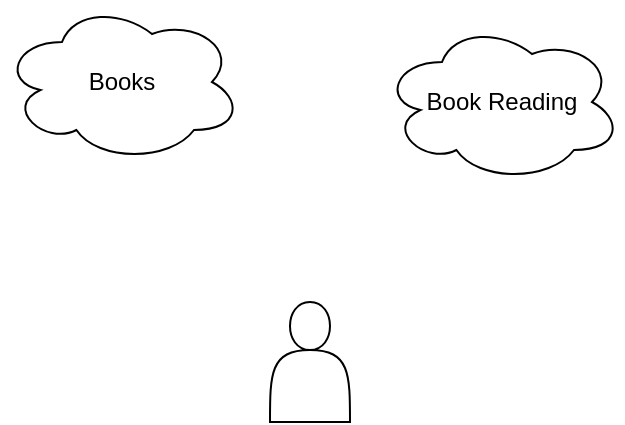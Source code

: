 <mxfile>
    <diagram id="vRvgWaPE9UPtqLKHQ1XY" name="Purpose">
        <mxGraphModel dx="1803" dy="964" grid="1" gridSize="10" guides="1" tooltips="1" connect="1" arrows="1" fold="1" page="1" pageScale="1" pageWidth="827" pageHeight="1169" math="0" shadow="0">
            <root>
                <mxCell id="0"/>
                <mxCell id="1" parent="0"/>
                <mxCell id="17" value="" style="shape=actor;whiteSpace=wrap;html=1;" vertex="1" parent="1">
                    <mxGeometry x="334" y="370" width="40" height="60" as="geometry"/>
                </mxCell>
                <mxCell id="18" value="Books" style="ellipse;shape=cloud;whiteSpace=wrap;html=1;" vertex="1" parent="1">
                    <mxGeometry x="200" y="220" width="120" height="80" as="geometry"/>
                </mxCell>
                <mxCell id="20" value="Book Reading" style="ellipse;shape=cloud;whiteSpace=wrap;html=1;" vertex="1" parent="1">
                    <mxGeometry x="390" y="230" width="120" height="80" as="geometry"/>
                </mxCell>
            </root>
        </mxGraphModel>
    </diagram>
    <diagram id="HJBrMixForOItj5XgMJZ" name="ER">
        <mxGraphModel dx="1803" dy="964" grid="1" gridSize="10" guides="1" tooltips="1" connect="1" arrows="1" fold="1" page="1" pageScale="1" pageWidth="827" pageHeight="1169" math="0" shadow="0">
            <root>
                <mxCell id="9a9eVUuywGns-ULkhb9i-0"/>
                <mxCell id="9a9eVUuywGns-ULkhb9i-1" parent="9a9eVUuywGns-ULkhb9i-0"/>
                <mxCell id="9a9eVUuywGns-ULkhb9i-16" style="edgeStyle=none;html=1;exitX=1;exitY=1;exitDx=0;exitDy=0;entryX=0;entryY=0.5;entryDx=0;entryDy=0;startArrow=ERmany;startFill=0;endArrow=none;endFill=0;" edge="1" parent="9a9eVUuywGns-ULkhb9i-1" source="9a9eVUuywGns-ULkhb9i-3" target="9a9eVUuywGns-ULkhb9i-10">
                    <mxGeometry relative="1" as="geometry"/>
                </mxCell>
                <mxCell id="9a9eVUuywGns-ULkhb9i-3" value="Book" style="whiteSpace=wrap;html=1;" vertex="1" parent="9a9eVUuywGns-ULkhb9i-1">
                    <mxGeometry x="70" y="780" width="145" height="170" as="geometry"/>
                </mxCell>
                <mxCell id="9a9eVUuywGns-ULkhb9i-6" value="Book Reading" style="whiteSpace=wrap;html=1;" vertex="1" parent="9a9eVUuywGns-ULkhb9i-1">
                    <mxGeometry x="340" y="1020" width="120" height="60" as="geometry"/>
                </mxCell>
                <mxCell id="9a9eVUuywGns-ULkhb9i-17" style="edgeStyle=none;html=1;exitX=1;exitY=0.5;exitDx=0;exitDy=0;entryX=0;entryY=1;entryDx=0;entryDy=0;startArrow=none;startFill=0;endArrow=ERmany;endFill=0;" edge="1" parent="9a9eVUuywGns-ULkhb9i-1" source="9a9eVUuywGns-ULkhb9i-10" target="9a9eVUuywGns-ULkhb9i-11">
                    <mxGeometry relative="1" as="geometry"/>
                </mxCell>
                <mxCell id="9a9eVUuywGns-ULkhb9i-10" value="read book" style="rhombus;whiteSpace=wrap;html=1;" vertex="1" parent="9a9eVUuywGns-ULkhb9i-1">
                    <mxGeometry x="360" y="910" width="80" height="80" as="geometry"/>
                </mxCell>
                <mxCell id="9a9eVUuywGns-ULkhb9i-11" value="User" style="rounded=0;whiteSpace=wrap;html=1;" vertex="1" parent="9a9eVUuywGns-ULkhb9i-1">
                    <mxGeometry x="650" y="770" width="170" height="180" as="geometry"/>
                </mxCell>
                <mxCell id="9a9eVUuywGns-ULkhb9i-20" style="edgeStyle=none;html=1;startArrow=none;startFill=0;endArrow=none;endFill=0;" edge="1" parent="9a9eVUuywGns-ULkhb9i-1" source="9a9eVUuywGns-ULkhb9i-18" target="9a9eVUuywGns-ULkhb9i-3">
                    <mxGeometry relative="1" as="geometry"/>
                </mxCell>
                <mxCell id="9a9eVUuywGns-ULkhb9i-18" value="&lt;u&gt;book_id&lt;/u&gt;" style="ellipse;whiteSpace=wrap;html=1;" vertex="1" parent="9a9eVUuywGns-ULkhb9i-1">
                    <mxGeometry x="30" y="570" width="120" height="90" as="geometry"/>
                </mxCell>
                <mxCell id="9a9eVUuywGns-ULkhb9i-23" style="edgeStyle=none;html=1;entryX=0.4;entryY=0;entryDx=0;entryDy=0;entryPerimeter=0;startArrow=none;startFill=0;endArrow=none;endFill=0;" edge="1" parent="9a9eVUuywGns-ULkhb9i-1" source="9a9eVUuywGns-ULkhb9i-21" target="9a9eVUuywGns-ULkhb9i-3">
                    <mxGeometry relative="1" as="geometry"/>
                </mxCell>
                <mxCell id="9a9eVUuywGns-ULkhb9i-21" value="author" style="ellipse;whiteSpace=wrap;html=1;" vertex="1" parent="9a9eVUuywGns-ULkhb9i-1">
                    <mxGeometry x="80" y="460" width="120" height="80" as="geometry"/>
                </mxCell>
                <mxCell id="9a9eVUuywGns-ULkhb9i-24" style="edgeStyle=none;html=1;entryX=0.413;entryY=-0.005;entryDx=0;entryDy=0;entryPerimeter=0;startArrow=none;startFill=0;endArrow=none;endFill=0;" edge="1" parent="9a9eVUuywGns-ULkhb9i-1" source="9a9eVUuywGns-ULkhb9i-22" target="9a9eVUuywGns-ULkhb9i-3">
                    <mxGeometry relative="1" as="geometry"/>
                </mxCell>
                <mxCell id="9a9eVUuywGns-ULkhb9i-22" value="title" style="ellipse;whiteSpace=wrap;html=1;" vertex="1" parent="9a9eVUuywGns-ULkhb9i-1">
                    <mxGeometry x="180" y="410" width="120" height="80" as="geometry"/>
                </mxCell>
                <mxCell id="9a9eVUuywGns-ULkhb9i-26" style="edgeStyle=none;html=1;startArrow=none;startFill=0;endArrow=none;endFill=0;" edge="1" parent="9a9eVUuywGns-ULkhb9i-1" source="9a9eVUuywGns-ULkhb9i-25" target="9a9eVUuywGns-ULkhb9i-3">
                    <mxGeometry relative="1" as="geometry"/>
                </mxCell>
                <mxCell id="9a9eVUuywGns-ULkhb9i-25" value="description" style="ellipse;whiteSpace=wrap;html=1;" vertex="1" parent="9a9eVUuywGns-ULkhb9i-1">
                    <mxGeometry x="280" y="420" width="120" height="80" as="geometry"/>
                </mxCell>
                <mxCell id="9a9eVUuywGns-ULkhb9i-28" style="edgeStyle=none;html=1;startArrow=none;startFill=0;endArrow=none;endFill=0;" edge="1" parent="9a9eVUuywGns-ULkhb9i-1" source="9a9eVUuywGns-ULkhb9i-27" target="9a9eVUuywGns-ULkhb9i-3">
                    <mxGeometry relative="1" as="geometry"/>
                </mxCell>
                <mxCell id="9a9eVUuywGns-ULkhb9i-27" value="chapters" style="ellipse;whiteSpace=wrap;html=1;" vertex="1" parent="9a9eVUuywGns-ULkhb9i-1">
                    <mxGeometry x="370" y="350" width="120" height="80" as="geometry"/>
                </mxCell>
                <mxCell id="9a9eVUuywGns-ULkhb9i-32" style="edgeStyle=none;html=1;entryX=1.013;entryY=0.084;entryDx=0;entryDy=0;entryPerimeter=0;startArrow=none;startFill=0;endArrow=none;endFill=0;" edge="1" parent="9a9eVUuywGns-ULkhb9i-1" source="9a9eVUuywGns-ULkhb9i-31" target="9a9eVUuywGns-ULkhb9i-3">
                    <mxGeometry relative="1" as="geometry"/>
                </mxCell>
                <mxCell id="9a9eVUuywGns-ULkhb9i-31" value="purchase date" style="ellipse;whiteSpace=wrap;html=1;" vertex="1" parent="9a9eVUuywGns-ULkhb9i-1">
                    <mxGeometry x="450" y="420" width="120" height="80" as="geometry"/>
                </mxCell>
                <mxCell id="9a9eVUuywGns-ULkhb9i-34" style="edgeStyle=none;html=1;startArrow=none;startFill=0;endArrow=none;endFill=0;" edge="1" parent="9a9eVUuywGns-ULkhb9i-1" source="9a9eVUuywGns-ULkhb9i-33" target="9a9eVUuywGns-ULkhb9i-3">
                    <mxGeometry relative="1" as="geometry"/>
                </mxCell>
                <mxCell id="9a9eVUuywGns-ULkhb9i-33" value="Start reading date" style="ellipse;whiteSpace=wrap;html=1;" vertex="1" parent="9a9eVUuywGns-ULkhb9i-1">
                    <mxGeometry x="485" y="500" width="120" height="80" as="geometry"/>
                </mxCell>
                <mxCell id="9a9eVUuywGns-ULkhb9i-36" style="edgeStyle=none;html=1;startArrow=none;startFill=0;endArrow=none;endFill=0;" edge="1" parent="9a9eVUuywGns-ULkhb9i-1" source="9a9eVUuywGns-ULkhb9i-35" target="9a9eVUuywGns-ULkhb9i-3">
                    <mxGeometry relative="1" as="geometry"/>
                </mxCell>
                <mxCell id="9a9eVUuywGns-ULkhb9i-35" value="End Reading Date" style="ellipse;whiteSpace=wrap;html=1;" vertex="1" parent="9a9eVUuywGns-ULkhb9i-1">
                    <mxGeometry x="650" y="505" width="120" height="80" as="geometry"/>
                </mxCell>
                <mxCell id="9a9eVUuywGns-ULkhb9i-39" style="edgeStyle=none;html=1;startArrow=none;startFill=0;endArrow=none;endFill=0;" edge="1" parent="9a9eVUuywGns-ULkhb9i-1" source="9a9eVUuywGns-ULkhb9i-38" target="9a9eVUuywGns-ULkhb9i-11">
                    <mxGeometry relative="1" as="geometry"/>
                </mxCell>
                <mxCell id="9a9eVUuywGns-ULkhb9i-38" value="&lt;u&gt;User_id&lt;/u&gt;" style="ellipse;whiteSpace=wrap;html=1;" vertex="1" parent="9a9eVUuywGns-ULkhb9i-1">
                    <mxGeometry x="600" y="1080" width="120" height="80" as="geometry"/>
                </mxCell>
                <mxCell id="9a9eVUuywGns-ULkhb9i-41" style="edgeStyle=none;html=1;startArrow=none;startFill=0;endArrow=none;endFill=0;" edge="1" parent="9a9eVUuywGns-ULkhb9i-1" source="9a9eVUuywGns-ULkhb9i-40" target="9a9eVUuywGns-ULkhb9i-11">
                    <mxGeometry relative="1" as="geometry"/>
                </mxCell>
                <mxCell id="9a9eVUuywGns-ULkhb9i-40" value="fname" style="ellipse;whiteSpace=wrap;html=1;" vertex="1" parent="9a9eVUuywGns-ULkhb9i-1">
                    <mxGeometry x="730" y="1080" width="120" height="80" as="geometry"/>
                </mxCell>
            </root>
        </mxGraphModel>
    </diagram>
    <diagram id="0tC9OgoEnZTCzRFQ1ddk" name="UML">
        <mxGraphModel dx="1803" dy="964" grid="1" gridSize="10" guides="1" tooltips="1" connect="1" arrows="1" fold="1" page="1" pageScale="1" pageWidth="827" pageHeight="1169" math="0" shadow="0">
            <root>
                <mxCell id="kQJUu6kbzdy4Di7H2-Dp-0"/>
                <mxCell id="kQJUu6kbzdy4Di7H2-Dp-1" parent="kQJUu6kbzdy4Di7H2-Dp-0"/>
                <mxCell id="5MqtRTVZ1gk25oPRBVyO-0" value="Book" style="swimlane;fontStyle=0;childLayout=stackLayout;horizontal=1;startSize=26;fillColor=none;horizontalStack=0;resizeParent=1;resizeParentMax=0;resizeLast=0;collapsible=1;marginBottom=0;" vertex="1" parent="kQJUu6kbzdy4Di7H2-Dp-1">
                    <mxGeometry x="40" y="770" width="140" height="234" as="geometry"/>
                </mxCell>
                <mxCell id="5MqtRTVZ1gk25oPRBVyO-1" value="book_id: int" style="text;strokeColor=none;fillColor=none;align=left;verticalAlign=top;spacingLeft=4;spacingRight=4;overflow=hidden;rotatable=0;points=[[0,0.5],[1,0.5]];portConstraint=eastwest;fontStyle=4" vertex="1" parent="5MqtRTVZ1gk25oPRBVyO-0">
                    <mxGeometry y="26" width="140" height="26" as="geometry"/>
                </mxCell>
                <mxCell id="5MqtRTVZ1gk25oPRBVyO-2" value="author: string" style="text;strokeColor=none;fillColor=none;align=left;verticalAlign=top;spacingLeft=4;spacingRight=4;overflow=hidden;rotatable=0;points=[[0,0.5],[1,0.5]];portConstraint=eastwest;" vertex="1" parent="5MqtRTVZ1gk25oPRBVyO-0">
                    <mxGeometry y="52" width="140" height="26" as="geometry"/>
                </mxCell>
                <mxCell id="5MqtRTVZ1gk25oPRBVyO-3" value="title: string" style="text;strokeColor=none;fillColor=none;align=left;verticalAlign=top;spacingLeft=4;spacingRight=4;overflow=hidden;rotatable=0;points=[[0,0.5],[1,0.5]];portConstraint=eastwest;" vertex="1" parent="5MqtRTVZ1gk25oPRBVyO-0">
                    <mxGeometry y="78" width="140" height="26" as="geometry"/>
                </mxCell>
                <mxCell id="W0ZqCRtRcL5vGv-X6z9z-0" value="description: string" style="text;strokeColor=none;fillColor=none;align=left;verticalAlign=top;spacingLeft=4;spacingRight=4;overflow=hidden;rotatable=0;points=[[0,0.5],[1,0.5]];portConstraint=eastwest;" vertex="1" parent="5MqtRTVZ1gk25oPRBVyO-0">
                    <mxGeometry y="104" width="140" height="26" as="geometry"/>
                </mxCell>
                <mxCell id="W0ZqCRtRcL5vGv-X6z9z-1" value="chapters: string" style="text;strokeColor=none;fillColor=none;align=left;verticalAlign=top;spacingLeft=4;spacingRight=4;overflow=hidden;rotatable=0;points=[[0,0.5],[1,0.5]];portConstraint=eastwest;" vertex="1" parent="5MqtRTVZ1gk25oPRBVyO-0">
                    <mxGeometry y="130" width="140" height="26" as="geometry"/>
                </mxCell>
                <mxCell id="W0ZqCRtRcL5vGv-X6z9z-2" value="purchase date: date" style="text;strokeColor=none;fillColor=none;align=left;verticalAlign=top;spacingLeft=4;spacingRight=4;overflow=hidden;rotatable=0;points=[[0,0.5],[1,0.5]];portConstraint=eastwest;" vertex="1" parent="5MqtRTVZ1gk25oPRBVyO-0">
                    <mxGeometry y="156" width="140" height="26" as="geometry"/>
                </mxCell>
                <mxCell id="pWUG5TfrkwntrMKFMTuF-0" value="start reading date: date" style="text;strokeColor=none;fillColor=none;align=left;verticalAlign=top;spacingLeft=4;spacingRight=4;overflow=hidden;rotatable=0;points=[[0,0.5],[1,0.5]];portConstraint=eastwest;" vertex="1" parent="5MqtRTVZ1gk25oPRBVyO-0">
                    <mxGeometry y="182" width="140" height="26" as="geometry"/>
                </mxCell>
                <mxCell id="pWUG5TfrkwntrMKFMTuF-1" value="end reading date: date" style="text;strokeColor=none;fillColor=none;align=left;verticalAlign=top;spacingLeft=4;spacingRight=4;overflow=hidden;rotatable=0;points=[[0,0.5],[1,0.5]];portConstraint=eastwest;" vertex="1" parent="5MqtRTVZ1gk25oPRBVyO-0">
                    <mxGeometry y="208" width="140" height="26" as="geometry"/>
                </mxCell>
                <mxCell id="pWUG5TfrkwntrMKFMTuF-6" style="edgeStyle=none;html=1;entryX=1.014;entryY=0.077;entryDx=0;entryDy=0;entryPerimeter=0;startArrow=ERmany;startFill=0;endArrow=ERmany;endFill=0;" edge="1" parent="kQJUu6kbzdy4Di7H2-Dp-1" source="pWUG5TfrkwntrMKFMTuF-2" target="5MqtRTVZ1gk25oPRBVyO-2">
                    <mxGeometry relative="1" as="geometry"/>
                </mxCell>
                <mxCell id="pWUG5TfrkwntrMKFMTuF-2" value="User" style="swimlane;fontStyle=0;childLayout=stackLayout;horizontal=1;startSize=26;fillColor=none;horizontalStack=0;resizeParent=1;resizeParentMax=0;resizeLast=0;collapsible=1;marginBottom=0;" vertex="1" parent="kQJUu6kbzdy4Di7H2-Dp-1">
                    <mxGeometry x="300" y="770" width="140" height="104" as="geometry"/>
                </mxCell>
                <mxCell id="pWUG5TfrkwntrMKFMTuF-3" value="User_id: int" style="text;strokeColor=none;fillColor=none;align=left;verticalAlign=top;spacingLeft=4;spacingRight=4;overflow=hidden;rotatable=0;points=[[0,0.5],[1,0.5]];portConstraint=eastwest;fontStyle=4" vertex="1" parent="pWUG5TfrkwntrMKFMTuF-2">
                    <mxGeometry y="26" width="140" height="26" as="geometry"/>
                </mxCell>
                <mxCell id="pWUG5TfrkwntrMKFMTuF-4" value="fname: string" style="text;strokeColor=none;fillColor=none;align=left;verticalAlign=top;spacingLeft=4;spacingRight=4;overflow=hidden;rotatable=0;points=[[0,0.5],[1,0.5]];portConstraint=eastwest;" vertex="1" parent="pWUG5TfrkwntrMKFMTuF-2">
                    <mxGeometry y="52" width="140" height="26" as="geometry"/>
                </mxCell>
                <mxCell id="pWUG5TfrkwntrMKFMTuF-5" value="lname: string" style="text;strokeColor=none;fillColor=none;align=left;verticalAlign=top;spacingLeft=4;spacingRight=4;overflow=hidden;rotatable=0;points=[[0,0.5],[1,0.5]];portConstraint=eastwest;" vertex="1" parent="pWUG5TfrkwntrMKFMTuF-2">
                    <mxGeometry y="78" width="140" height="26" as="geometry"/>
                </mxCell>
            </root>
        </mxGraphModel>
    </diagram>
    <diagram id="70LqGBfa92MO9XEuDlDz" name="Wrong_Purchase">
        <mxGraphModel dx="629" dy="764" grid="1" gridSize="10" guides="1" tooltips="1" connect="1" arrows="1" fold="1" page="1" pageScale="1" pageWidth="827" pageHeight="1169" math="0" shadow="0">
            <root>
                <mxCell id="pHVbsBHsYZDTyIp_4_J7-0"/>
                <mxCell id="pHVbsBHsYZDTyIp_4_J7-1" parent="pHVbsBHsYZDTyIp_4_J7-0"/>
                <mxCell id="pHVbsBHsYZDTyIp_4_J7-2" value="Book" style="swimlane;fontStyle=0;childLayout=stackLayout;horizontal=1;startSize=26;fillColor=none;horizontalStack=0;resizeParent=1;resizeParentMax=0;resizeLast=0;collapsible=1;marginBottom=0;" vertex="1" parent="pHVbsBHsYZDTyIp_4_J7-1">
                    <mxGeometry x="40" y="770" width="140" height="260" as="geometry"/>
                </mxCell>
                <mxCell id="pHVbsBHsYZDTyIp_4_J7-3" value="book_id: int" style="text;strokeColor=none;fillColor=none;align=left;verticalAlign=top;spacingLeft=4;spacingRight=4;overflow=hidden;rotatable=0;points=[[0,0.5],[1,0.5]];portConstraint=eastwest;fontStyle=4" vertex="1" parent="pHVbsBHsYZDTyIp_4_J7-2">
                    <mxGeometry y="26" width="140" height="26" as="geometry"/>
                </mxCell>
                <mxCell id="pHVbsBHsYZDTyIp_4_J7-4" value="author: string" style="text;strokeColor=none;fillColor=none;align=left;verticalAlign=top;spacingLeft=4;spacingRight=4;overflow=hidden;rotatable=0;points=[[0,0.5],[1,0.5]];portConstraint=eastwest;" vertex="1" parent="pHVbsBHsYZDTyIp_4_J7-2">
                    <mxGeometry y="52" width="140" height="26" as="geometry"/>
                </mxCell>
                <mxCell id="pHVbsBHsYZDTyIp_4_J7-5" value="title: string" style="text;strokeColor=none;fillColor=none;align=left;verticalAlign=top;spacingLeft=4;spacingRight=4;overflow=hidden;rotatable=0;points=[[0,0.5],[1,0.5]];portConstraint=eastwest;" vertex="1" parent="pHVbsBHsYZDTyIp_4_J7-2">
                    <mxGeometry y="78" width="140" height="26" as="geometry"/>
                </mxCell>
                <mxCell id="pHVbsBHsYZDTyIp_4_J7-6" value="description: string" style="text;strokeColor=none;fillColor=none;align=left;verticalAlign=top;spacingLeft=4;spacingRight=4;overflow=hidden;rotatable=0;points=[[0,0.5],[1,0.5]];portConstraint=eastwest;" vertex="1" parent="pHVbsBHsYZDTyIp_4_J7-2">
                    <mxGeometry y="104" width="140" height="26" as="geometry"/>
                </mxCell>
                <mxCell id="pHVbsBHsYZDTyIp_4_J7-7" value="chapters: string" style="text;strokeColor=none;fillColor=none;align=left;verticalAlign=top;spacingLeft=4;spacingRight=4;overflow=hidden;rotatable=0;points=[[0,0.5],[1,0.5]];portConstraint=eastwest;" vertex="1" parent="pHVbsBHsYZDTyIp_4_J7-2">
                    <mxGeometry y="130" width="140" height="26" as="geometry"/>
                </mxCell>
                <mxCell id="pHVbsBHsYZDTyIp_4_J7-8" value="purchase date: date" style="text;strokeColor=none;fillColor=none;align=left;verticalAlign=top;spacingLeft=4;spacingRight=4;overflow=hidden;rotatable=0;points=[[0,0.5],[1,0.5]];portConstraint=eastwest;" vertex="1" parent="pHVbsBHsYZDTyIp_4_J7-2">
                    <mxGeometry y="156" width="140" height="26" as="geometry"/>
                </mxCell>
                <mxCell id="pHVbsBHsYZDTyIp_4_J7-9" value="start reading date: date" style="text;strokeColor=none;fillColor=none;align=left;verticalAlign=top;spacingLeft=4;spacingRight=4;overflow=hidden;rotatable=0;points=[[0,0.5],[1,0.5]];portConstraint=eastwest;" vertex="1" parent="pHVbsBHsYZDTyIp_4_J7-2">
                    <mxGeometry y="182" width="140" height="26" as="geometry"/>
                </mxCell>
                <mxCell id="pHVbsBHsYZDTyIp_4_J7-10" value="end reading date: date" style="text;strokeColor=none;fillColor=none;align=left;verticalAlign=top;spacingLeft=4;spacingRight=4;overflow=hidden;rotatable=0;points=[[0,0.5],[1,0.5]];portConstraint=eastwest;" vertex="1" parent="pHVbsBHsYZDTyIp_4_J7-2">
                    <mxGeometry y="208" width="140" height="26" as="geometry"/>
                </mxCell>
                <mxCell id="pHVbsBHsYZDTyIp_4_J7-16" value="f_user_id: int" style="text;strokeColor=none;fillColor=none;align=left;verticalAlign=top;spacingLeft=4;spacingRight=4;overflow=hidden;rotatable=0;points=[[0,0.5],[1,0.5]];portConstraint=eastwest;" vertex="1" parent="pHVbsBHsYZDTyIp_4_J7-2">
                    <mxGeometry y="234" width="140" height="26" as="geometry"/>
                </mxCell>
                <mxCell id="pHVbsBHsYZDTyIp_4_J7-12" value="User" style="swimlane;fontStyle=0;childLayout=stackLayout;horizontal=1;startSize=26;fillColor=none;horizontalStack=0;resizeParent=1;resizeParentMax=0;resizeLast=0;collapsible=1;marginBottom=0;" vertex="1" parent="pHVbsBHsYZDTyIp_4_J7-1">
                    <mxGeometry x="440" y="770" width="140" height="104" as="geometry"/>
                </mxCell>
                <mxCell id="pHVbsBHsYZDTyIp_4_J7-13" value="User_id: int" style="text;strokeColor=none;fillColor=none;align=left;verticalAlign=top;spacingLeft=4;spacingRight=4;overflow=hidden;rotatable=0;points=[[0,0.5],[1,0.5]];portConstraint=eastwest;fontStyle=4" vertex="1" parent="pHVbsBHsYZDTyIp_4_J7-12">
                    <mxGeometry y="26" width="140" height="26" as="geometry"/>
                </mxCell>
                <mxCell id="pHVbsBHsYZDTyIp_4_J7-14" value="fname: string" style="text;strokeColor=none;fillColor=none;align=left;verticalAlign=top;spacingLeft=4;spacingRight=4;overflow=hidden;rotatable=0;points=[[0,0.5],[1,0.5]];portConstraint=eastwest;" vertex="1" parent="pHVbsBHsYZDTyIp_4_J7-12">
                    <mxGeometry y="52" width="140" height="26" as="geometry"/>
                </mxCell>
                <mxCell id="pHVbsBHsYZDTyIp_4_J7-15" value="lname: string" style="text;strokeColor=none;fillColor=none;align=left;verticalAlign=top;spacingLeft=4;spacingRight=4;overflow=hidden;rotatable=0;points=[[0,0.5],[1,0.5]];portConstraint=eastwest;" vertex="1" parent="pHVbsBHsYZDTyIp_4_J7-12">
                    <mxGeometry y="78" width="140" height="26" as="geometry"/>
                </mxCell>
                <mxCell id="pHVbsBHsYZDTyIp_4_J7-22" style="html=1;entryX=1;entryY=0.5;entryDx=0;entryDy=0;startArrow=ERmany;startFill=0;endArrow=ERone;endFill=0;" edge="1" parent="pHVbsBHsYZDTyIp_4_J7-1" source="pHVbsBHsYZDTyIp_4_J7-17" target="pHVbsBHsYZDTyIp_4_J7-5">
                    <mxGeometry relative="1" as="geometry"/>
                </mxCell>
                <mxCell id="pHVbsBHsYZDTyIp_4_J7-23" style="edgeStyle=none;html=1;entryX=-0.014;entryY=0.192;entryDx=0;entryDy=0;entryPerimeter=0;startArrow=ERmany;startFill=0;endArrow=ERone;endFill=0;" edge="1" parent="pHVbsBHsYZDTyIp_4_J7-1" source="pHVbsBHsYZDTyIp_4_J7-17" target="pHVbsBHsYZDTyIp_4_J7-15">
                    <mxGeometry relative="1" as="geometry"/>
                </mxCell>
                <mxCell id="pHVbsBHsYZDTyIp_4_J7-17" value="Purchase Book" style="swimlane;fontStyle=0;childLayout=stackLayout;horizontal=1;startSize=14;fillColor=none;horizontalStack=0;resizeParent=1;resizeParentMax=0;resizeLast=0;collapsible=1;marginBottom=0;" vertex="1" parent="pHVbsBHsYZDTyIp_4_J7-1">
                    <mxGeometry x="230" y="970" width="140" height="118" as="geometry"/>
                </mxCell>
                <mxCell id="pHVbsBHsYZDTyIp_4_J7-18" value="purchase_book_id: int" style="text;strokeColor=none;fillColor=none;align=left;verticalAlign=top;spacingLeft=4;spacingRight=4;overflow=hidden;rotatable=0;points=[[0,0.5],[1,0.5]];portConstraint=eastwest;" vertex="1" parent="pHVbsBHsYZDTyIp_4_J7-17">
                    <mxGeometry y="14" width="140" height="26" as="geometry"/>
                </mxCell>
                <mxCell id="pHVbsBHsYZDTyIp_4_J7-19" value="f_user_id: int" style="text;strokeColor=none;fillColor=none;align=left;verticalAlign=top;spacingLeft=4;spacingRight=4;overflow=hidden;rotatable=0;points=[[0,0.5],[1,0.5]];portConstraint=eastwest;" vertex="1" parent="pHVbsBHsYZDTyIp_4_J7-17">
                    <mxGeometry y="40" width="140" height="26" as="geometry"/>
                </mxCell>
                <mxCell id="pHVbsBHsYZDTyIp_4_J7-20" value="f_book_id: int&#10;" style="text;strokeColor=none;fillColor=none;align=left;verticalAlign=top;spacingLeft=4;spacingRight=4;overflow=hidden;rotatable=0;points=[[0,0.5],[1,0.5]];portConstraint=eastwest;" vertex="1" parent="pHVbsBHsYZDTyIp_4_J7-17">
                    <mxGeometry y="66" width="140" height="26" as="geometry"/>
                </mxCell>
                <mxCell id="pHVbsBHsYZDTyIp_4_J7-21" value="purchase date: date" style="text;strokeColor=none;fillColor=none;align=left;verticalAlign=top;spacingLeft=4;spacingRight=4;overflow=hidden;rotatable=0;points=[[0,0.5],[1,0.5]];portConstraint=eastwest;" vertex="1" parent="pHVbsBHsYZDTyIp_4_J7-17">
                    <mxGeometry y="92" width="140" height="26" as="geometry"/>
                </mxCell>
            </root>
        </mxGraphModel>
    </diagram>
    <diagram name="UML read" id="sD5l7Zy7Gc9UvQpcOWnd">
        <mxGraphModel dx="1803" dy="964" grid="1" gridSize="10" guides="1" tooltips="1" connect="1" arrows="1" fold="1" page="1" pageScale="1" pageWidth="827" pageHeight="1169" math="0" shadow="0">
            <root>
                <mxCell id="GpfOMkTR_X0kyBWYcq8X-0"/>
                <mxCell id="GpfOMkTR_X0kyBWYcq8X-1" parent="GpfOMkTR_X0kyBWYcq8X-0"/>
                <mxCell id="GpfOMkTR_X0kyBWYcq8X-2" value="Book" style="swimlane;fontStyle=0;childLayout=stackLayout;horizontal=1;startSize=26;fillColor=none;horizontalStack=0;resizeParent=1;resizeParentMax=0;resizeLast=0;collapsible=1;marginBottom=0;" vertex="1" parent="GpfOMkTR_X0kyBWYcq8X-1">
                    <mxGeometry x="40" y="770" width="140" height="182" as="geometry"/>
                </mxCell>
                <mxCell id="GpfOMkTR_X0kyBWYcq8X-3" value="book_id: int" style="text;strokeColor=none;fillColor=none;align=left;verticalAlign=top;spacingLeft=4;spacingRight=4;overflow=hidden;rotatable=0;points=[[0,0.5],[1,0.5]];portConstraint=eastwest;fontStyle=4" vertex="1" parent="GpfOMkTR_X0kyBWYcq8X-2">
                    <mxGeometry y="26" width="140" height="26" as="geometry"/>
                </mxCell>
                <mxCell id="GpfOMkTR_X0kyBWYcq8X-4" value="author: string" style="text;strokeColor=none;fillColor=none;align=left;verticalAlign=top;spacingLeft=4;spacingRight=4;overflow=hidden;rotatable=0;points=[[0,0.5],[1,0.5]];portConstraint=eastwest;" vertex="1" parent="GpfOMkTR_X0kyBWYcq8X-2">
                    <mxGeometry y="52" width="140" height="26" as="geometry"/>
                </mxCell>
                <mxCell id="GpfOMkTR_X0kyBWYcq8X-5" value="title: string" style="text;strokeColor=none;fillColor=none;align=left;verticalAlign=top;spacingLeft=4;spacingRight=4;overflow=hidden;rotatable=0;points=[[0,0.5],[1,0.5]];portConstraint=eastwest;" vertex="1" parent="GpfOMkTR_X0kyBWYcq8X-2">
                    <mxGeometry y="78" width="140" height="26" as="geometry"/>
                </mxCell>
                <mxCell id="GpfOMkTR_X0kyBWYcq8X-6" value="description: string" style="text;strokeColor=none;fillColor=none;align=left;verticalAlign=top;spacingLeft=4;spacingRight=4;overflow=hidden;rotatable=0;points=[[0,0.5],[1,0.5]];portConstraint=eastwest;" vertex="1" parent="GpfOMkTR_X0kyBWYcq8X-2">
                    <mxGeometry y="104" width="140" height="26" as="geometry"/>
                </mxCell>
                <mxCell id="GpfOMkTR_X0kyBWYcq8X-7" value="chapters: string" style="text;strokeColor=none;fillColor=none;align=left;verticalAlign=top;spacingLeft=4;spacingRight=4;overflow=hidden;rotatable=0;points=[[0,0.5],[1,0.5]];portConstraint=eastwest;" vertex="1" parent="GpfOMkTR_X0kyBWYcq8X-2">
                    <mxGeometry y="130" width="140" height="26" as="geometry"/>
                </mxCell>
                <mxCell id="GpfOMkTR_X0kyBWYcq8X-8" value="purchase date: date" style="text;strokeColor=none;fillColor=none;align=left;verticalAlign=top;spacingLeft=4;spacingRight=4;overflow=hidden;rotatable=0;points=[[0,0.5],[1,0.5]];portConstraint=eastwest;" vertex="1" parent="GpfOMkTR_X0kyBWYcq8X-2">
                    <mxGeometry y="156" width="140" height="26" as="geometry"/>
                </mxCell>
                <mxCell id="GpfOMkTR_X0kyBWYcq8X-12" value="User" style="swimlane;fontStyle=0;childLayout=stackLayout;horizontal=1;startSize=26;fillColor=none;horizontalStack=0;resizeParent=1;resizeParentMax=0;resizeLast=0;collapsible=1;marginBottom=0;" vertex="1" parent="GpfOMkTR_X0kyBWYcq8X-1">
                    <mxGeometry x="440" y="770" width="140" height="104" as="geometry"/>
                </mxCell>
                <mxCell id="GpfOMkTR_X0kyBWYcq8X-13" value="User_id: int" style="text;strokeColor=none;fillColor=none;align=left;verticalAlign=top;spacingLeft=4;spacingRight=4;overflow=hidden;rotatable=0;points=[[0,0.5],[1,0.5]];portConstraint=eastwest;fontStyle=4" vertex="1" parent="GpfOMkTR_X0kyBWYcq8X-12">
                    <mxGeometry y="26" width="140" height="26" as="geometry"/>
                </mxCell>
                <mxCell id="GpfOMkTR_X0kyBWYcq8X-14" value="fname: string" style="text;strokeColor=none;fillColor=none;align=left;verticalAlign=top;spacingLeft=4;spacingRight=4;overflow=hidden;rotatable=0;points=[[0,0.5],[1,0.5]];portConstraint=eastwest;" vertex="1" parent="GpfOMkTR_X0kyBWYcq8X-12">
                    <mxGeometry y="52" width="140" height="26" as="geometry"/>
                </mxCell>
                <mxCell id="GpfOMkTR_X0kyBWYcq8X-15" value="lname: string" style="text;strokeColor=none;fillColor=none;align=left;verticalAlign=top;spacingLeft=4;spacingRight=4;overflow=hidden;rotatable=0;points=[[0,0.5],[1,0.5]];portConstraint=eastwest;" vertex="1" parent="GpfOMkTR_X0kyBWYcq8X-12">
                    <mxGeometry y="78" width="140" height="26" as="geometry"/>
                </mxCell>
                <mxCell id="GpfOMkTR_X0kyBWYcq8X-16" style="html=1;entryX=1;entryY=0.5;entryDx=0;entryDy=0;startArrow=ERmany;startFill=0;endArrow=ERone;endFill=0;" edge="1" parent="GpfOMkTR_X0kyBWYcq8X-1" source="GpfOMkTR_X0kyBWYcq8X-18" target="GpfOMkTR_X0kyBWYcq8X-5">
                    <mxGeometry relative="1" as="geometry"/>
                </mxCell>
                <mxCell id="GpfOMkTR_X0kyBWYcq8X-17" style="edgeStyle=none;html=1;entryX=-0.014;entryY=0.192;entryDx=0;entryDy=0;entryPerimeter=0;startArrow=ERmany;startFill=0;endArrow=ERone;endFill=0;" edge="1" parent="GpfOMkTR_X0kyBWYcq8X-1" source="GpfOMkTR_X0kyBWYcq8X-18" target="GpfOMkTR_X0kyBWYcq8X-15">
                    <mxGeometry relative="1" as="geometry"/>
                </mxCell>
                <mxCell id="GpfOMkTR_X0kyBWYcq8X-18" value="Read Book" style="swimlane;fontStyle=0;childLayout=stackLayout;horizontal=1;startSize=14;fillColor=none;horizontalStack=0;resizeParent=1;resizeParentMax=0;resizeLast=0;collapsible=1;marginBottom=0;" vertex="1" parent="GpfOMkTR_X0kyBWYcq8X-1">
                    <mxGeometry x="230" y="970" width="140" height="144" as="geometry"/>
                </mxCell>
                <mxCell id="GpfOMkTR_X0kyBWYcq8X-19" value="read_book_id: int" style="text;strokeColor=none;fillColor=none;align=left;verticalAlign=top;spacingLeft=4;spacingRight=4;overflow=hidden;rotatable=0;points=[[0,0.5],[1,0.5]];portConstraint=eastwest;fontStyle=4" vertex="1" parent="GpfOMkTR_X0kyBWYcq8X-18">
                    <mxGeometry y="14" width="140" height="26" as="geometry"/>
                </mxCell>
                <mxCell id="Bt-KENVgBNgrZb-p4rrt-0" value="f_book_id: int" style="text;strokeColor=none;fillColor=none;align=left;verticalAlign=top;spacingLeft=4;spacingRight=4;overflow=hidden;rotatable=0;points=[[0,0.5],[1,0.5]];portConstraint=eastwest;fontStyle=4" vertex="1" parent="GpfOMkTR_X0kyBWYcq8X-18">
                    <mxGeometry y="40" width="140" height="26" as="geometry"/>
                </mxCell>
                <mxCell id="GpfOMkTR_X0kyBWYcq8X-20" value="f_user_id: int" style="text;strokeColor=none;fillColor=none;align=left;verticalAlign=top;spacingLeft=4;spacingRight=4;overflow=hidden;rotatable=0;points=[[0,0.5],[1,0.5]];portConstraint=eastwest;fontStyle=4" vertex="1" parent="GpfOMkTR_X0kyBWYcq8X-18">
                    <mxGeometry y="66" width="140" height="26" as="geometry"/>
                </mxCell>
                <mxCell id="GpfOMkTR_X0kyBWYcq8X-21" value="start reading date: date" style="text;strokeColor=none;fillColor=none;align=left;verticalAlign=top;spacingLeft=4;spacingRight=4;overflow=hidden;rotatable=0;points=[[0,0.5],[1,0.5]];portConstraint=eastwest;" vertex="1" parent="GpfOMkTR_X0kyBWYcq8X-18">
                    <mxGeometry y="92" width="140" height="26" as="geometry"/>
                </mxCell>
                <mxCell id="GpfOMkTR_X0kyBWYcq8X-22" value="end reading date: date" style="text;strokeColor=none;fillColor=none;align=left;verticalAlign=top;spacingLeft=4;spacingRight=4;overflow=hidden;rotatable=0;points=[[0,0.5],[1,0.5]];portConstraint=eastwest;" vertex="1" parent="GpfOMkTR_X0kyBWYcq8X-18">
                    <mxGeometry y="118" width="140" height="26" as="geometry"/>
                </mxCell>
            </root>
        </mxGraphModel>
    </diagram>
</mxfile>